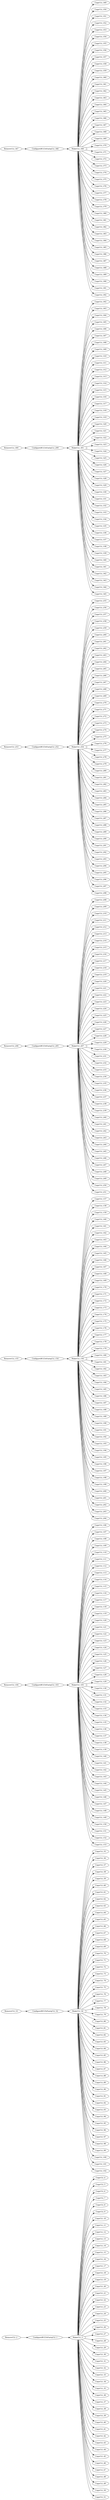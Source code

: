 digraph G {
rankdir=LR;
  ConfigureBCLToFastqCLI_1 [ label="ConfigureBCLToFastqCLI_1" ];
  RemoveCLI_2 [ label="RemoveCLI_2" ];
  MakeCLI_3 [ label="MakeCLI_3" ];
  CopyCLI_4 [ label="CopyCLI_4" ];
  CopyCLI_5 [ label="CopyCLI_5" ];
  CopyCLI_6 [ label="CopyCLI_6" ];
  CopyCLI_7 [ label="CopyCLI_7" ];
  CopyCLI_8 [ label="CopyCLI_8" ];
  CopyCLI_9 [ label="CopyCLI_9" ];
  CopyCLI_10 [ label="CopyCLI_10" ];
  CopyCLI_11 [ label="CopyCLI_11" ];
  CopyCLI_12 [ label="CopyCLI_12" ];
  CopyCLI_13 [ label="CopyCLI_13" ];
  CopyCLI_14 [ label="CopyCLI_14" ];
  CopyCLI_15 [ label="CopyCLI_15" ];
  CopyCLI_16 [ label="CopyCLI_16" ];
  CopyCLI_17 [ label="CopyCLI_17" ];
  CopyCLI_18 [ label="CopyCLI_18" ];
  CopyCLI_19 [ label="CopyCLI_19" ];
  CopyCLI_20 [ label="CopyCLI_20" ];
  CopyCLI_21 [ label="CopyCLI_21" ];
  CopyCLI_22 [ label="CopyCLI_22" ];
  CopyCLI_23 [ label="CopyCLI_23" ];
  CopyCLI_24 [ label="CopyCLI_24" ];
  CopyCLI_25 [ label="CopyCLI_25" ];
  CopyCLI_26 [ label="CopyCLI_26" ];
  CopyCLI_27 [ label="CopyCLI_27" ];
  CopyCLI_28 [ label="CopyCLI_28" ];
  CopyCLI_29 [ label="CopyCLI_29" ];
  CopyCLI_30 [ label="CopyCLI_30" ];
  CopyCLI_31 [ label="CopyCLI_31" ];
  CopyCLI_32 [ label="CopyCLI_32" ];
  CopyCLI_33 [ label="CopyCLI_33" ];
  CopyCLI_34 [ label="CopyCLI_34" ];
  CopyCLI_35 [ label="CopyCLI_35" ];
  CopyCLI_36 [ label="CopyCLI_36" ];
  CopyCLI_37 [ label="CopyCLI_37" ];
  CopyCLI_38 [ label="CopyCLI_38" ];
  CopyCLI_39 [ label="CopyCLI_39" ];
  CopyCLI_40 [ label="CopyCLI_40" ];
  CopyCLI_41 [ label="CopyCLI_41" ];
  CopyCLI_42 [ label="CopyCLI_42" ];
  CopyCLI_43 [ label="CopyCLI_43" ];
  CopyCLI_44 [ label="CopyCLI_44" ];
  CopyCLI_45 [ label="CopyCLI_45" ];
  CopyCLI_46 [ label="CopyCLI_46" ];
  CopyCLI_47 [ label="CopyCLI_47" ];
  CopyCLI_48 [ label="CopyCLI_48" ];
  CopyCLI_49 [ label="CopyCLI_49" ];
  CopyCLI_50 [ label="CopyCLI_50" ];
  CopyCLI_51 [ label="CopyCLI_51" ];
  ConfigureBCLToFastqCLI_52 [ label="ConfigureBCLToFastqCLI_52" ];
  RemoveCLI_53 [ label="RemoveCLI_53" ];
  MakeCLI_54 [ label="MakeCLI_54" ];
  CopyCLI_55 [ label="CopyCLI_55" ];
  CopyCLI_56 [ label="CopyCLI_56" ];
  CopyCLI_57 [ label="CopyCLI_57" ];
  CopyCLI_58 [ label="CopyCLI_58" ];
  CopyCLI_59 [ label="CopyCLI_59" ];
  CopyCLI_60 [ label="CopyCLI_60" ];
  CopyCLI_61 [ label="CopyCLI_61" ];
  CopyCLI_62 [ label="CopyCLI_62" ];
  CopyCLI_63 [ label="CopyCLI_63" ];
  CopyCLI_64 [ label="CopyCLI_64" ];
  CopyCLI_65 [ label="CopyCLI_65" ];
  CopyCLI_66 [ label="CopyCLI_66" ];
  CopyCLI_67 [ label="CopyCLI_67" ];
  CopyCLI_68 [ label="CopyCLI_68" ];
  CopyCLI_69 [ label="CopyCLI_69" ];
  CopyCLI_70 [ label="CopyCLI_70" ];
  CopyCLI_71 [ label="CopyCLI_71" ];
  CopyCLI_72 [ label="CopyCLI_72" ];
  CopyCLI_73 [ label="CopyCLI_73" ];
  CopyCLI_74 [ label="CopyCLI_74" ];
  CopyCLI_75 [ label="CopyCLI_75" ];
  CopyCLI_76 [ label="CopyCLI_76" ];
  CopyCLI_77 [ label="CopyCLI_77" ];
  CopyCLI_78 [ label="CopyCLI_78" ];
  CopyCLI_79 [ label="CopyCLI_79" ];
  CopyCLI_80 [ label="CopyCLI_80" ];
  CopyCLI_81 [ label="CopyCLI_81" ];
  CopyCLI_82 [ label="CopyCLI_82" ];
  CopyCLI_83 [ label="CopyCLI_83" ];
  CopyCLI_84 [ label="CopyCLI_84" ];
  CopyCLI_85 [ label="CopyCLI_85" ];
  CopyCLI_86 [ label="CopyCLI_86" ];
  CopyCLI_87 [ label="CopyCLI_87" ];
  CopyCLI_88 [ label="CopyCLI_88" ];
  CopyCLI_89 [ label="CopyCLI_89" ];
  CopyCLI_90 [ label="CopyCLI_90" ];
  CopyCLI_91 [ label="CopyCLI_91" ];
  CopyCLI_92 [ label="CopyCLI_92" ];
  CopyCLI_93 [ label="CopyCLI_93" ];
  CopyCLI_94 [ label="CopyCLI_94" ];
  CopyCLI_95 [ label="CopyCLI_95" ];
  CopyCLI_96 [ label="CopyCLI_96" ];
  CopyCLI_97 [ label="CopyCLI_97" ];
  CopyCLI_98 [ label="CopyCLI_98" ];
  CopyCLI_99 [ label="CopyCLI_99" ];
  CopyCLI_100 [ label="CopyCLI_100" ];
  CopyCLI_101 [ label="CopyCLI_101" ];
  CopyCLI_102 [ label="CopyCLI_102" ];
  ConfigureBCLToFastqCLI_103 [ label="ConfigureBCLToFastqCLI_103" ];
  RemoveCLI_104 [ label="RemoveCLI_104" ];
  MakeCLI_105 [ label="MakeCLI_105" ];
  CopyCLI_106 [ label="CopyCLI_106" ];
  CopyCLI_107 [ label="CopyCLI_107" ];
  CopyCLI_108 [ label="CopyCLI_108" ];
  CopyCLI_109 [ label="CopyCLI_109" ];
  CopyCLI_110 [ label="CopyCLI_110" ];
  CopyCLI_111 [ label="CopyCLI_111" ];
  CopyCLI_112 [ label="CopyCLI_112" ];
  CopyCLI_113 [ label="CopyCLI_113" ];
  CopyCLI_114 [ label="CopyCLI_114" ];
  CopyCLI_115 [ label="CopyCLI_115" ];
  CopyCLI_116 [ label="CopyCLI_116" ];
  CopyCLI_117 [ label="CopyCLI_117" ];
  CopyCLI_118 [ label="CopyCLI_118" ];
  CopyCLI_119 [ label="CopyCLI_119" ];
  CopyCLI_120 [ label="CopyCLI_120" ];
  CopyCLI_121 [ label="CopyCLI_121" ];
  CopyCLI_122 [ label="CopyCLI_122" ];
  CopyCLI_123 [ label="CopyCLI_123" ];
  CopyCLI_124 [ label="CopyCLI_124" ];
  CopyCLI_125 [ label="CopyCLI_125" ];
  CopyCLI_126 [ label="CopyCLI_126" ];
  CopyCLI_127 [ label="CopyCLI_127" ];
  CopyCLI_128 [ label="CopyCLI_128" ];
  CopyCLI_129 [ label="CopyCLI_129" ];
  CopyCLI_130 [ label="CopyCLI_130" ];
  CopyCLI_131 [ label="CopyCLI_131" ];
  CopyCLI_132 [ label="CopyCLI_132" ];
  CopyCLI_133 [ label="CopyCLI_133" ];
  CopyCLI_134 [ label="CopyCLI_134" ];
  CopyCLI_135 [ label="CopyCLI_135" ];
  CopyCLI_136 [ label="CopyCLI_136" ];
  CopyCLI_137 [ label="CopyCLI_137" ];
  CopyCLI_138 [ label="CopyCLI_138" ];
  CopyCLI_139 [ label="CopyCLI_139" ];
  CopyCLI_140 [ label="CopyCLI_140" ];
  CopyCLI_141 [ label="CopyCLI_141" ];
  CopyCLI_142 [ label="CopyCLI_142" ];
  CopyCLI_143 [ label="CopyCLI_143" ];
  CopyCLI_144 [ label="CopyCLI_144" ];
  CopyCLI_145 [ label="CopyCLI_145" ];
  CopyCLI_146 [ label="CopyCLI_146" ];
  CopyCLI_147 [ label="CopyCLI_147" ];
  CopyCLI_148 [ label="CopyCLI_148" ];
  CopyCLI_149 [ label="CopyCLI_149" ];
  CopyCLI_150 [ label="CopyCLI_150" ];
  CopyCLI_151 [ label="CopyCLI_151" ];
  CopyCLI_152 [ label="CopyCLI_152" ];
  CopyCLI_153 [ label="CopyCLI_153" ];
  ConfigureBCLToFastqCLI_154 [ label="ConfigureBCLToFastqCLI_154" ];
  RemoveCLI_155 [ label="RemoveCLI_155" ];
  MakeCLI_156 [ label="MakeCLI_156" ];
  CopyCLI_157 [ label="CopyCLI_157" ];
  CopyCLI_158 [ label="CopyCLI_158" ];
  CopyCLI_159 [ label="CopyCLI_159" ];
  CopyCLI_160 [ label="CopyCLI_160" ];
  CopyCLI_161 [ label="CopyCLI_161" ];
  CopyCLI_162 [ label="CopyCLI_162" ];
  CopyCLI_163 [ label="CopyCLI_163" ];
  CopyCLI_164 [ label="CopyCLI_164" ];
  CopyCLI_165 [ label="CopyCLI_165" ];
  CopyCLI_166 [ label="CopyCLI_166" ];
  CopyCLI_167 [ label="CopyCLI_167" ];
  CopyCLI_168 [ label="CopyCLI_168" ];
  CopyCLI_169 [ label="CopyCLI_169" ];
  CopyCLI_170 [ label="CopyCLI_170" ];
  CopyCLI_171 [ label="CopyCLI_171" ];
  CopyCLI_172 [ label="CopyCLI_172" ];
  CopyCLI_173 [ label="CopyCLI_173" ];
  CopyCLI_174 [ label="CopyCLI_174" ];
  CopyCLI_175 [ label="CopyCLI_175" ];
  CopyCLI_176 [ label="CopyCLI_176" ];
  CopyCLI_177 [ label="CopyCLI_177" ];
  CopyCLI_178 [ label="CopyCLI_178" ];
  CopyCLI_179 [ label="CopyCLI_179" ];
  CopyCLI_180 [ label="CopyCLI_180" ];
  CopyCLI_181 [ label="CopyCLI_181" ];
  CopyCLI_182 [ label="CopyCLI_182" ];
  CopyCLI_183 [ label="CopyCLI_183" ];
  CopyCLI_184 [ label="CopyCLI_184" ];
  CopyCLI_185 [ label="CopyCLI_185" ];
  CopyCLI_186 [ label="CopyCLI_186" ];
  CopyCLI_187 [ label="CopyCLI_187" ];
  CopyCLI_188 [ label="CopyCLI_188" ];
  CopyCLI_189 [ label="CopyCLI_189" ];
  CopyCLI_190 [ label="CopyCLI_190" ];
  CopyCLI_191 [ label="CopyCLI_191" ];
  CopyCLI_192 [ label="CopyCLI_192" ];
  CopyCLI_193 [ label="CopyCLI_193" ];
  CopyCLI_194 [ label="CopyCLI_194" ];
  CopyCLI_195 [ label="CopyCLI_195" ];
  CopyCLI_196 [ label="CopyCLI_196" ];
  CopyCLI_197 [ label="CopyCLI_197" ];
  CopyCLI_198 [ label="CopyCLI_198" ];
  CopyCLI_199 [ label="CopyCLI_199" ];
  CopyCLI_200 [ label="CopyCLI_200" ];
  CopyCLI_201 [ label="CopyCLI_201" ];
  CopyCLI_202 [ label="CopyCLI_202" ];
  CopyCLI_203 [ label="CopyCLI_203" ];
  CopyCLI_204 [ label="CopyCLI_204" ];
  ConfigureBCLToFastqCLI_205 [ label="ConfigureBCLToFastqCLI_205" ];
  RemoveCLI_206 [ label="RemoveCLI_206" ];
  MakeCLI_207 [ label="MakeCLI_207" ];
  CopyCLI_208 [ label="CopyCLI_208" ];
  CopyCLI_209 [ label="CopyCLI_209" ];
  CopyCLI_210 [ label="CopyCLI_210" ];
  CopyCLI_211 [ label="CopyCLI_211" ];
  CopyCLI_212 [ label="CopyCLI_212" ];
  CopyCLI_213 [ label="CopyCLI_213" ];
  CopyCLI_214 [ label="CopyCLI_214" ];
  CopyCLI_215 [ label="CopyCLI_215" ];
  CopyCLI_216 [ label="CopyCLI_216" ];
  CopyCLI_217 [ label="CopyCLI_217" ];
  CopyCLI_218 [ label="CopyCLI_218" ];
  CopyCLI_219 [ label="CopyCLI_219" ];
  CopyCLI_220 [ label="CopyCLI_220" ];
  CopyCLI_221 [ label="CopyCLI_221" ];
  CopyCLI_222 [ label="CopyCLI_222" ];
  CopyCLI_223 [ label="CopyCLI_223" ];
  CopyCLI_224 [ label="CopyCLI_224" ];
  CopyCLI_225 [ label="CopyCLI_225" ];
  CopyCLI_226 [ label="CopyCLI_226" ];
  CopyCLI_227 [ label="CopyCLI_227" ];
  CopyCLI_228 [ label="CopyCLI_228" ];
  CopyCLI_229 [ label="CopyCLI_229" ];
  CopyCLI_230 [ label="CopyCLI_230" ];
  CopyCLI_231 [ label="CopyCLI_231" ];
  CopyCLI_232 [ label="CopyCLI_232" ];
  CopyCLI_233 [ label="CopyCLI_233" ];
  CopyCLI_234 [ label="CopyCLI_234" ];
  CopyCLI_235 [ label="CopyCLI_235" ];
  CopyCLI_236 [ label="CopyCLI_236" ];
  CopyCLI_237 [ label="CopyCLI_237" ];
  CopyCLI_238 [ label="CopyCLI_238" ];
  CopyCLI_239 [ label="CopyCLI_239" ];
  CopyCLI_240 [ label="CopyCLI_240" ];
  CopyCLI_241 [ label="CopyCLI_241" ];
  CopyCLI_242 [ label="CopyCLI_242" ];
  CopyCLI_243 [ label="CopyCLI_243" ];
  CopyCLI_244 [ label="CopyCLI_244" ];
  CopyCLI_245 [ label="CopyCLI_245" ];
  CopyCLI_246 [ label="CopyCLI_246" ];
  CopyCLI_247 [ label="CopyCLI_247" ];
  CopyCLI_248 [ label="CopyCLI_248" ];
  CopyCLI_249 [ label="CopyCLI_249" ];
  CopyCLI_250 [ label="CopyCLI_250" ];
  CopyCLI_251 [ label="CopyCLI_251" ];
  ConfigureBCLToFastqCLI_252 [ label="ConfigureBCLToFastqCLI_252" ];
  RemoveCLI_253 [ label="RemoveCLI_253" ];
  MakeCLI_254 [ label="MakeCLI_254" ];
  CopyCLI_255 [ label="CopyCLI_255" ];
  CopyCLI_256 [ label="CopyCLI_256" ];
  CopyCLI_257 [ label="CopyCLI_257" ];
  CopyCLI_258 [ label="CopyCLI_258" ];
  CopyCLI_259 [ label="CopyCLI_259" ];
  CopyCLI_260 [ label="CopyCLI_260" ];
  CopyCLI_261 [ label="CopyCLI_261" ];
  CopyCLI_262 [ label="CopyCLI_262" ];
  CopyCLI_263 [ label="CopyCLI_263" ];
  CopyCLI_264 [ label="CopyCLI_264" ];
  CopyCLI_265 [ label="CopyCLI_265" ];
  CopyCLI_266 [ label="CopyCLI_266" ];
  CopyCLI_267 [ label="CopyCLI_267" ];
  CopyCLI_268 [ label="CopyCLI_268" ];
  CopyCLI_269 [ label="CopyCLI_269" ];
  CopyCLI_270 [ label="CopyCLI_270" ];
  CopyCLI_271 [ label="CopyCLI_271" ];
  CopyCLI_272 [ label="CopyCLI_272" ];
  CopyCLI_273 [ label="CopyCLI_273" ];
  CopyCLI_274 [ label="CopyCLI_274" ];
  CopyCLI_275 [ label="CopyCLI_275" ];
  CopyCLI_276 [ label="CopyCLI_276" ];
  CopyCLI_277 [ label="CopyCLI_277" ];
  CopyCLI_278 [ label="CopyCLI_278" ];
  CopyCLI_279 [ label="CopyCLI_279" ];
  CopyCLI_280 [ label="CopyCLI_280" ];
  CopyCLI_281 [ label="CopyCLI_281" ];
  CopyCLI_282 [ label="CopyCLI_282" ];
  CopyCLI_283 [ label="CopyCLI_283" ];
  CopyCLI_284 [ label="CopyCLI_284" ];
  CopyCLI_285 [ label="CopyCLI_285" ];
  CopyCLI_286 [ label="CopyCLI_286" ];
  CopyCLI_287 [ label="CopyCLI_287" ];
  CopyCLI_288 [ label="CopyCLI_288" ];
  CopyCLI_289 [ label="CopyCLI_289" ];
  CopyCLI_290 [ label="CopyCLI_290" ];
  CopyCLI_291 [ label="CopyCLI_291" ];
  CopyCLI_292 [ label="CopyCLI_292" ];
  CopyCLI_293 [ label="CopyCLI_293" ];
  CopyCLI_294 [ label="CopyCLI_294" ];
  CopyCLI_295 [ label="CopyCLI_295" ];
  CopyCLI_296 [ label="CopyCLI_296" ];
  CopyCLI_297 [ label="CopyCLI_297" ];
  CopyCLI_298 [ label="CopyCLI_298" ];
  ConfigureBCLToFastqCLI_299 [ label="ConfigureBCLToFastqCLI_299" ];
  RemoveCLI_300 [ label="RemoveCLI_300" ];
  MakeCLI_301 [ label="MakeCLI_301" ];
  CopyCLI_302 [ label="CopyCLI_302" ];
  CopyCLI_303 [ label="CopyCLI_303" ];
  CopyCLI_304 [ label="CopyCLI_304" ];
  CopyCLI_305 [ label="CopyCLI_305" ];
  CopyCLI_306 [ label="CopyCLI_306" ];
  CopyCLI_307 [ label="CopyCLI_307" ];
  CopyCLI_308 [ label="CopyCLI_308" ];
  CopyCLI_309 [ label="CopyCLI_309" ];
  CopyCLI_310 [ label="CopyCLI_310" ];
  CopyCLI_311 [ label="CopyCLI_311" ];
  CopyCLI_312 [ label="CopyCLI_312" ];
  CopyCLI_313 [ label="CopyCLI_313" ];
  CopyCLI_314 [ label="CopyCLI_314" ];
  CopyCLI_315 [ label="CopyCLI_315" ];
  CopyCLI_316 [ label="CopyCLI_316" ];
  CopyCLI_317 [ label="CopyCLI_317" ];
  CopyCLI_318 [ label="CopyCLI_318" ];
  CopyCLI_319 [ label="CopyCLI_319" ];
  CopyCLI_320 [ label="CopyCLI_320" ];
  CopyCLI_321 [ label="CopyCLI_321" ];
  CopyCLI_322 [ label="CopyCLI_322" ];
  CopyCLI_323 [ label="CopyCLI_323" ];
  CopyCLI_324 [ label="CopyCLI_324" ];
  CopyCLI_325 [ label="CopyCLI_325" ];
  CopyCLI_326 [ label="CopyCLI_326" ];
  CopyCLI_327 [ label="CopyCLI_327" ];
  CopyCLI_328 [ label="CopyCLI_328" ];
  CopyCLI_329 [ label="CopyCLI_329" ];
  CopyCLI_330 [ label="CopyCLI_330" ];
  CopyCLI_331 [ label="CopyCLI_331" ];
  CopyCLI_332 [ label="CopyCLI_332" ];
  CopyCLI_333 [ label="CopyCLI_333" ];
  CopyCLI_334 [ label="CopyCLI_334" ];
  CopyCLI_335 [ label="CopyCLI_335" ];
  CopyCLI_336 [ label="CopyCLI_336" ];
  CopyCLI_337 [ label="CopyCLI_337" ];
  CopyCLI_338 [ label="CopyCLI_338" ];
  CopyCLI_339 [ label="CopyCLI_339" ];
  CopyCLI_340 [ label="CopyCLI_340" ];
  CopyCLI_341 [ label="CopyCLI_341" ];
  CopyCLI_342 [ label="CopyCLI_342" ];
  CopyCLI_343 [ label="CopyCLI_343" ];
  CopyCLI_344 [ label="CopyCLI_344" ];
  CopyCLI_345 [ label="CopyCLI_345" ];
  ConfigureBCLToFastqCLI_346 [ label="ConfigureBCLToFastqCLI_346" ];
  RemoveCLI_347 [ label="RemoveCLI_347" ];
  MakeCLI_348 [ label="MakeCLI_348" ];
  CopyCLI_349 [ label="CopyCLI_349" ];
  CopyCLI_350 [ label="CopyCLI_350" ];
  CopyCLI_351 [ label="CopyCLI_351" ];
  CopyCLI_352 [ label="CopyCLI_352" ];
  CopyCLI_353 [ label="CopyCLI_353" ];
  CopyCLI_354 [ label="CopyCLI_354" ];
  CopyCLI_355 [ label="CopyCLI_355" ];
  CopyCLI_356 [ label="CopyCLI_356" ];
  CopyCLI_357 [ label="CopyCLI_357" ];
  CopyCLI_358 [ label="CopyCLI_358" ];
  CopyCLI_359 [ label="CopyCLI_359" ];
  CopyCLI_360 [ label="CopyCLI_360" ];
  CopyCLI_361 [ label="CopyCLI_361" ];
  CopyCLI_362 [ label="CopyCLI_362" ];
  CopyCLI_363 [ label="CopyCLI_363" ];
  CopyCLI_364 [ label="CopyCLI_364" ];
  CopyCLI_365 [ label="CopyCLI_365" ];
  CopyCLI_366 [ label="CopyCLI_366" ];
  CopyCLI_367 [ label="CopyCLI_367" ];
  CopyCLI_368 [ label="CopyCLI_368" ];
  CopyCLI_369 [ label="CopyCLI_369" ];
  CopyCLI_370 [ label="CopyCLI_370" ];
  CopyCLI_371 [ label="CopyCLI_371" ];
  CopyCLI_372 [ label="CopyCLI_372" ];
  CopyCLI_373 [ label="CopyCLI_373" ];
  CopyCLI_374 [ label="CopyCLI_374" ];
  CopyCLI_375 [ label="CopyCLI_375" ];
  CopyCLI_376 [ label="CopyCLI_376" ];
  CopyCLI_377 [ label="CopyCLI_377" ];
  CopyCLI_378 [ label="CopyCLI_378" ];
  CopyCLI_379 [ label="CopyCLI_379" ];
  CopyCLI_380 [ label="CopyCLI_380" ];
  CopyCLI_381 [ label="CopyCLI_381" ];
  CopyCLI_382 [ label="CopyCLI_382" ];
  CopyCLI_383 [ label="CopyCLI_383" ];
  CopyCLI_384 [ label="CopyCLI_384" ];
  CopyCLI_385 [ label="CopyCLI_385" ];
  CopyCLI_386 [ label="CopyCLI_386" ];
  CopyCLI_387 [ label="CopyCLI_387" ];
  CopyCLI_388 [ label="CopyCLI_388" ];
  CopyCLI_389 [ label="CopyCLI_389" ];
  CopyCLI_390 [ label="CopyCLI_390" ];
  CopyCLI_391 [ label="CopyCLI_391" ];
  CopyCLI_392 [ label="CopyCLI_392" ];
  RemoveCLI_2 -> ConfigureBCLToFastqCLI_1;
  ConfigureBCLToFastqCLI_1 -> MakeCLI_3;
  MakeCLI_3 -> CopyCLI_4;
  MakeCLI_3 -> CopyCLI_5;
  MakeCLI_3 -> CopyCLI_6;
  MakeCLI_3 -> CopyCLI_7;
  MakeCLI_3 -> CopyCLI_8;
  MakeCLI_3 -> CopyCLI_9;
  MakeCLI_3 -> CopyCLI_10;
  MakeCLI_3 -> CopyCLI_11;
  MakeCLI_3 -> CopyCLI_12;
  MakeCLI_3 -> CopyCLI_13;
  MakeCLI_3 -> CopyCLI_14;
  MakeCLI_3 -> CopyCLI_15;
  MakeCLI_3 -> CopyCLI_16;
  MakeCLI_3 -> CopyCLI_17;
  MakeCLI_3 -> CopyCLI_18;
  MakeCLI_3 -> CopyCLI_19;
  MakeCLI_3 -> CopyCLI_20;
  MakeCLI_3 -> CopyCLI_21;
  MakeCLI_3 -> CopyCLI_22;
  MakeCLI_3 -> CopyCLI_23;
  MakeCLI_3 -> CopyCLI_24;
  MakeCLI_3 -> CopyCLI_25;
  MakeCLI_3 -> CopyCLI_26;
  MakeCLI_3 -> CopyCLI_27;
  MakeCLI_3 -> CopyCLI_28;
  MakeCLI_3 -> CopyCLI_29;
  MakeCLI_3 -> CopyCLI_30;
  MakeCLI_3 -> CopyCLI_31;
  MakeCLI_3 -> CopyCLI_32;
  MakeCLI_3 -> CopyCLI_33;
  MakeCLI_3 -> CopyCLI_34;
  MakeCLI_3 -> CopyCLI_35;
  MakeCLI_3 -> CopyCLI_36;
  MakeCLI_3 -> CopyCLI_37;
  MakeCLI_3 -> CopyCLI_38;
  MakeCLI_3 -> CopyCLI_39;
  MakeCLI_3 -> CopyCLI_40;
  MakeCLI_3 -> CopyCLI_41;
  MakeCLI_3 -> CopyCLI_42;
  MakeCLI_3 -> CopyCLI_43;
  MakeCLI_3 -> CopyCLI_44;
  MakeCLI_3 -> CopyCLI_45;
  MakeCLI_3 -> CopyCLI_46;
  MakeCLI_3 -> CopyCLI_47;
  MakeCLI_3 -> CopyCLI_48;
  MakeCLI_3 -> CopyCLI_49;
  MakeCLI_3 -> CopyCLI_50;
  MakeCLI_3 -> CopyCLI_51;
  RemoveCLI_53 -> ConfigureBCLToFastqCLI_52;
  ConfigureBCLToFastqCLI_52 -> MakeCLI_54;
  MakeCLI_54 -> CopyCLI_55;
  MakeCLI_54 -> CopyCLI_56;
  MakeCLI_54 -> CopyCLI_57;
  MakeCLI_54 -> CopyCLI_58;
  MakeCLI_54 -> CopyCLI_59;
  MakeCLI_54 -> CopyCLI_60;
  MakeCLI_54 -> CopyCLI_61;
  MakeCLI_54 -> CopyCLI_62;
  MakeCLI_54 -> CopyCLI_63;
  MakeCLI_54 -> CopyCLI_64;
  MakeCLI_54 -> CopyCLI_65;
  MakeCLI_54 -> CopyCLI_66;
  MakeCLI_54 -> CopyCLI_67;
  MakeCLI_54 -> CopyCLI_68;
  MakeCLI_54 -> CopyCLI_69;
  MakeCLI_54 -> CopyCLI_70;
  MakeCLI_54 -> CopyCLI_71;
  MakeCLI_54 -> CopyCLI_72;
  MakeCLI_54 -> CopyCLI_73;
  MakeCLI_54 -> CopyCLI_74;
  MakeCLI_54 -> CopyCLI_75;
  MakeCLI_54 -> CopyCLI_76;
  MakeCLI_54 -> CopyCLI_77;
  MakeCLI_54 -> CopyCLI_78;
  MakeCLI_54 -> CopyCLI_79;
  MakeCLI_54 -> CopyCLI_80;
  MakeCLI_54 -> CopyCLI_81;
  MakeCLI_54 -> CopyCLI_82;
  MakeCLI_54 -> CopyCLI_83;
  MakeCLI_54 -> CopyCLI_84;
  MakeCLI_54 -> CopyCLI_85;
  MakeCLI_54 -> CopyCLI_86;
  MakeCLI_54 -> CopyCLI_87;
  MakeCLI_54 -> CopyCLI_88;
  MakeCLI_54 -> CopyCLI_89;
  MakeCLI_54 -> CopyCLI_90;
  MakeCLI_54 -> CopyCLI_91;
  MakeCLI_54 -> CopyCLI_92;
  MakeCLI_54 -> CopyCLI_93;
  MakeCLI_54 -> CopyCLI_94;
  MakeCLI_54 -> CopyCLI_95;
  MakeCLI_54 -> CopyCLI_96;
  MakeCLI_54 -> CopyCLI_97;
  MakeCLI_54 -> CopyCLI_98;
  MakeCLI_54 -> CopyCLI_99;
  MakeCLI_54 -> CopyCLI_100;
  MakeCLI_54 -> CopyCLI_101;
  MakeCLI_54 -> CopyCLI_102;
  RemoveCLI_104 -> ConfigureBCLToFastqCLI_103;
  ConfigureBCLToFastqCLI_103 -> MakeCLI_105;
  MakeCLI_105 -> CopyCLI_106;
  MakeCLI_105 -> CopyCLI_107;
  MakeCLI_105 -> CopyCLI_108;
  MakeCLI_105 -> CopyCLI_109;
  MakeCLI_105 -> CopyCLI_110;
  MakeCLI_105 -> CopyCLI_111;
  MakeCLI_105 -> CopyCLI_112;
  MakeCLI_105 -> CopyCLI_113;
  MakeCLI_105 -> CopyCLI_114;
  MakeCLI_105 -> CopyCLI_115;
  MakeCLI_105 -> CopyCLI_116;
  MakeCLI_105 -> CopyCLI_117;
  MakeCLI_105 -> CopyCLI_118;
  MakeCLI_105 -> CopyCLI_119;
  MakeCLI_105 -> CopyCLI_120;
  MakeCLI_105 -> CopyCLI_121;
  MakeCLI_105 -> CopyCLI_122;
  MakeCLI_105 -> CopyCLI_123;
  MakeCLI_105 -> CopyCLI_124;
  MakeCLI_105 -> CopyCLI_125;
  MakeCLI_105 -> CopyCLI_126;
  MakeCLI_105 -> CopyCLI_127;
  MakeCLI_105 -> CopyCLI_128;
  MakeCLI_105 -> CopyCLI_129;
  MakeCLI_105 -> CopyCLI_130;
  MakeCLI_105 -> CopyCLI_131;
  MakeCLI_105 -> CopyCLI_132;
  MakeCLI_105 -> CopyCLI_133;
  MakeCLI_105 -> CopyCLI_134;
  MakeCLI_105 -> CopyCLI_135;
  MakeCLI_105 -> CopyCLI_136;
  MakeCLI_105 -> CopyCLI_137;
  MakeCLI_105 -> CopyCLI_138;
  MakeCLI_105 -> CopyCLI_139;
  MakeCLI_105 -> CopyCLI_140;
  MakeCLI_105 -> CopyCLI_141;
  MakeCLI_105 -> CopyCLI_142;
  MakeCLI_105 -> CopyCLI_143;
  MakeCLI_105 -> CopyCLI_144;
  MakeCLI_105 -> CopyCLI_145;
  MakeCLI_105 -> CopyCLI_146;
  MakeCLI_105 -> CopyCLI_147;
  MakeCLI_105 -> CopyCLI_148;
  MakeCLI_105 -> CopyCLI_149;
  MakeCLI_105 -> CopyCLI_150;
  MakeCLI_105 -> CopyCLI_151;
  MakeCLI_105 -> CopyCLI_152;
  MakeCLI_105 -> CopyCLI_153;
  RemoveCLI_155 -> ConfigureBCLToFastqCLI_154;
  ConfigureBCLToFastqCLI_154 -> MakeCLI_156;
  MakeCLI_156 -> CopyCLI_157;
  MakeCLI_156 -> CopyCLI_158;
  MakeCLI_156 -> CopyCLI_159;
  MakeCLI_156 -> CopyCLI_160;
  MakeCLI_156 -> CopyCLI_161;
  MakeCLI_156 -> CopyCLI_162;
  MakeCLI_156 -> CopyCLI_163;
  MakeCLI_156 -> CopyCLI_164;
  MakeCLI_156 -> CopyCLI_165;
  MakeCLI_156 -> CopyCLI_166;
  MakeCLI_156 -> CopyCLI_167;
  MakeCLI_156 -> CopyCLI_168;
  MakeCLI_156 -> CopyCLI_169;
  MakeCLI_156 -> CopyCLI_170;
  MakeCLI_156 -> CopyCLI_171;
  MakeCLI_156 -> CopyCLI_172;
  MakeCLI_156 -> CopyCLI_173;
  MakeCLI_156 -> CopyCLI_174;
  MakeCLI_156 -> CopyCLI_175;
  MakeCLI_156 -> CopyCLI_176;
  MakeCLI_156 -> CopyCLI_177;
  MakeCLI_156 -> CopyCLI_178;
  MakeCLI_156 -> CopyCLI_179;
  MakeCLI_156 -> CopyCLI_180;
  MakeCLI_156 -> CopyCLI_181;
  MakeCLI_156 -> CopyCLI_182;
  MakeCLI_156 -> CopyCLI_183;
  MakeCLI_156 -> CopyCLI_184;
  MakeCLI_156 -> CopyCLI_185;
  MakeCLI_156 -> CopyCLI_186;
  MakeCLI_156 -> CopyCLI_187;
  MakeCLI_156 -> CopyCLI_188;
  MakeCLI_156 -> CopyCLI_189;
  MakeCLI_156 -> CopyCLI_190;
  MakeCLI_156 -> CopyCLI_191;
  MakeCLI_156 -> CopyCLI_192;
  MakeCLI_156 -> CopyCLI_193;
  MakeCLI_156 -> CopyCLI_194;
  MakeCLI_156 -> CopyCLI_195;
  MakeCLI_156 -> CopyCLI_196;
  MakeCLI_156 -> CopyCLI_197;
  MakeCLI_156 -> CopyCLI_198;
  MakeCLI_156 -> CopyCLI_199;
  MakeCLI_156 -> CopyCLI_200;
  MakeCLI_156 -> CopyCLI_201;
  MakeCLI_156 -> CopyCLI_202;
  MakeCLI_156 -> CopyCLI_203;
  MakeCLI_156 -> CopyCLI_204;
  RemoveCLI_206 -> ConfigureBCLToFastqCLI_205;
  ConfigureBCLToFastqCLI_205 -> MakeCLI_207;
  MakeCLI_207 -> CopyCLI_208;
  MakeCLI_207 -> CopyCLI_209;
  MakeCLI_207 -> CopyCLI_210;
  MakeCLI_207 -> CopyCLI_211;
  MakeCLI_207 -> CopyCLI_212;
  MakeCLI_207 -> CopyCLI_213;
  MakeCLI_207 -> CopyCLI_214;
  MakeCLI_207 -> CopyCLI_215;
  MakeCLI_207 -> CopyCLI_216;
  MakeCLI_207 -> CopyCLI_217;
  MakeCLI_207 -> CopyCLI_218;
  MakeCLI_207 -> CopyCLI_219;
  MakeCLI_207 -> CopyCLI_220;
  MakeCLI_207 -> CopyCLI_221;
  MakeCLI_207 -> CopyCLI_222;
  MakeCLI_207 -> CopyCLI_223;
  MakeCLI_207 -> CopyCLI_224;
  MakeCLI_207 -> CopyCLI_225;
  MakeCLI_207 -> CopyCLI_226;
  MakeCLI_207 -> CopyCLI_227;
  MakeCLI_207 -> CopyCLI_228;
  MakeCLI_207 -> CopyCLI_229;
  MakeCLI_207 -> CopyCLI_230;
  MakeCLI_207 -> CopyCLI_231;
  MakeCLI_207 -> CopyCLI_232;
  MakeCLI_207 -> CopyCLI_233;
  MakeCLI_207 -> CopyCLI_234;
  MakeCLI_207 -> CopyCLI_235;
  MakeCLI_207 -> CopyCLI_236;
  MakeCLI_207 -> CopyCLI_237;
  MakeCLI_207 -> CopyCLI_238;
  MakeCLI_207 -> CopyCLI_239;
  MakeCLI_207 -> CopyCLI_240;
  MakeCLI_207 -> CopyCLI_241;
  MakeCLI_207 -> CopyCLI_242;
  MakeCLI_207 -> CopyCLI_243;
  MakeCLI_207 -> CopyCLI_244;
  MakeCLI_207 -> CopyCLI_245;
  MakeCLI_207 -> CopyCLI_246;
  MakeCLI_207 -> CopyCLI_247;
  MakeCLI_207 -> CopyCLI_248;
  MakeCLI_207 -> CopyCLI_249;
  MakeCLI_207 -> CopyCLI_250;
  MakeCLI_207 -> CopyCLI_251;
  RemoveCLI_253 -> ConfigureBCLToFastqCLI_252;
  ConfigureBCLToFastqCLI_252 -> MakeCLI_254;
  MakeCLI_254 -> CopyCLI_255;
  MakeCLI_254 -> CopyCLI_256;
  MakeCLI_254 -> CopyCLI_257;
  MakeCLI_254 -> CopyCLI_258;
  MakeCLI_254 -> CopyCLI_259;
  MakeCLI_254 -> CopyCLI_260;
  MakeCLI_254 -> CopyCLI_261;
  MakeCLI_254 -> CopyCLI_262;
  MakeCLI_254 -> CopyCLI_263;
  MakeCLI_254 -> CopyCLI_264;
  MakeCLI_254 -> CopyCLI_265;
  MakeCLI_254 -> CopyCLI_266;
  MakeCLI_254 -> CopyCLI_267;
  MakeCLI_254 -> CopyCLI_268;
  MakeCLI_254 -> CopyCLI_269;
  MakeCLI_254 -> CopyCLI_270;
  MakeCLI_254 -> CopyCLI_271;
  MakeCLI_254 -> CopyCLI_272;
  MakeCLI_254 -> CopyCLI_273;
  MakeCLI_254 -> CopyCLI_274;
  MakeCLI_254 -> CopyCLI_275;
  MakeCLI_254 -> CopyCLI_276;
  MakeCLI_254 -> CopyCLI_277;
  MakeCLI_254 -> CopyCLI_278;
  MakeCLI_254 -> CopyCLI_279;
  MakeCLI_254 -> CopyCLI_280;
  MakeCLI_254 -> CopyCLI_281;
  MakeCLI_254 -> CopyCLI_282;
  MakeCLI_254 -> CopyCLI_283;
  MakeCLI_254 -> CopyCLI_284;
  MakeCLI_254 -> CopyCLI_285;
  MakeCLI_254 -> CopyCLI_286;
  MakeCLI_254 -> CopyCLI_287;
  MakeCLI_254 -> CopyCLI_288;
  MakeCLI_254 -> CopyCLI_289;
  MakeCLI_254 -> CopyCLI_290;
  MakeCLI_254 -> CopyCLI_291;
  MakeCLI_254 -> CopyCLI_292;
  MakeCLI_254 -> CopyCLI_293;
  MakeCLI_254 -> CopyCLI_294;
  MakeCLI_254 -> CopyCLI_295;
  MakeCLI_254 -> CopyCLI_296;
  MakeCLI_254 -> CopyCLI_297;
  MakeCLI_254 -> CopyCLI_298;
  RemoveCLI_300 -> ConfigureBCLToFastqCLI_299;
  ConfigureBCLToFastqCLI_299 -> MakeCLI_301;
  MakeCLI_301 -> CopyCLI_302;
  MakeCLI_301 -> CopyCLI_303;
  MakeCLI_301 -> CopyCLI_304;
  MakeCLI_301 -> CopyCLI_305;
  MakeCLI_301 -> CopyCLI_306;
  MakeCLI_301 -> CopyCLI_307;
  MakeCLI_301 -> CopyCLI_308;
  MakeCLI_301 -> CopyCLI_309;
  MakeCLI_301 -> CopyCLI_310;
  MakeCLI_301 -> CopyCLI_311;
  MakeCLI_301 -> CopyCLI_312;
  MakeCLI_301 -> CopyCLI_313;
  MakeCLI_301 -> CopyCLI_314;
  MakeCLI_301 -> CopyCLI_315;
  MakeCLI_301 -> CopyCLI_316;
  MakeCLI_301 -> CopyCLI_317;
  MakeCLI_301 -> CopyCLI_318;
  MakeCLI_301 -> CopyCLI_319;
  MakeCLI_301 -> CopyCLI_320;
  MakeCLI_301 -> CopyCLI_321;
  MakeCLI_301 -> CopyCLI_322;
  MakeCLI_301 -> CopyCLI_323;
  MakeCLI_301 -> CopyCLI_324;
  MakeCLI_301 -> CopyCLI_325;
  MakeCLI_301 -> CopyCLI_326;
  MakeCLI_301 -> CopyCLI_327;
  MakeCLI_301 -> CopyCLI_328;
  MakeCLI_301 -> CopyCLI_329;
  MakeCLI_301 -> CopyCLI_330;
  MakeCLI_301 -> CopyCLI_331;
  MakeCLI_301 -> CopyCLI_332;
  MakeCLI_301 -> CopyCLI_333;
  MakeCLI_301 -> CopyCLI_334;
  MakeCLI_301 -> CopyCLI_335;
  MakeCLI_301 -> CopyCLI_336;
  MakeCLI_301 -> CopyCLI_337;
  MakeCLI_301 -> CopyCLI_338;
  MakeCLI_301 -> CopyCLI_339;
  MakeCLI_301 -> CopyCLI_340;
  MakeCLI_301 -> CopyCLI_341;
  MakeCLI_301 -> CopyCLI_342;
  MakeCLI_301 -> CopyCLI_343;
  MakeCLI_301 -> CopyCLI_344;
  MakeCLI_301 -> CopyCLI_345;
  RemoveCLI_347 -> ConfigureBCLToFastqCLI_346;
  ConfigureBCLToFastqCLI_346 -> MakeCLI_348;
  MakeCLI_348 -> CopyCLI_349;
  MakeCLI_348 -> CopyCLI_350;
  MakeCLI_348 -> CopyCLI_351;
  MakeCLI_348 -> CopyCLI_352;
  MakeCLI_348 -> CopyCLI_353;
  MakeCLI_348 -> CopyCLI_354;
  MakeCLI_348 -> CopyCLI_355;
  MakeCLI_348 -> CopyCLI_356;
  MakeCLI_348 -> CopyCLI_357;
  MakeCLI_348 -> CopyCLI_358;
  MakeCLI_348 -> CopyCLI_359;
  MakeCLI_348 -> CopyCLI_360;
  MakeCLI_348 -> CopyCLI_361;
  MakeCLI_348 -> CopyCLI_362;
  MakeCLI_348 -> CopyCLI_363;
  MakeCLI_348 -> CopyCLI_364;
  MakeCLI_348 -> CopyCLI_365;
  MakeCLI_348 -> CopyCLI_366;
  MakeCLI_348 -> CopyCLI_367;
  MakeCLI_348 -> CopyCLI_368;
  MakeCLI_348 -> CopyCLI_369;
  MakeCLI_348 -> CopyCLI_370;
  MakeCLI_348 -> CopyCLI_371;
  MakeCLI_348 -> CopyCLI_372;
  MakeCLI_348 -> CopyCLI_373;
  MakeCLI_348 -> CopyCLI_374;
  MakeCLI_348 -> CopyCLI_375;
  MakeCLI_348 -> CopyCLI_376;
  MakeCLI_348 -> CopyCLI_377;
  MakeCLI_348 -> CopyCLI_378;
  MakeCLI_348 -> CopyCLI_379;
  MakeCLI_348 -> CopyCLI_380;
  MakeCLI_348 -> CopyCLI_381;
  MakeCLI_348 -> CopyCLI_382;
  MakeCLI_348 -> CopyCLI_383;
  MakeCLI_348 -> CopyCLI_384;
  MakeCLI_348 -> CopyCLI_385;
  MakeCLI_348 -> CopyCLI_386;
  MakeCLI_348 -> CopyCLI_387;
  MakeCLI_348 -> CopyCLI_388;
  MakeCLI_348 -> CopyCLI_389;
  MakeCLI_348 -> CopyCLI_390;
  MakeCLI_348 -> CopyCLI_391;
  MakeCLI_348 -> CopyCLI_392;
}
